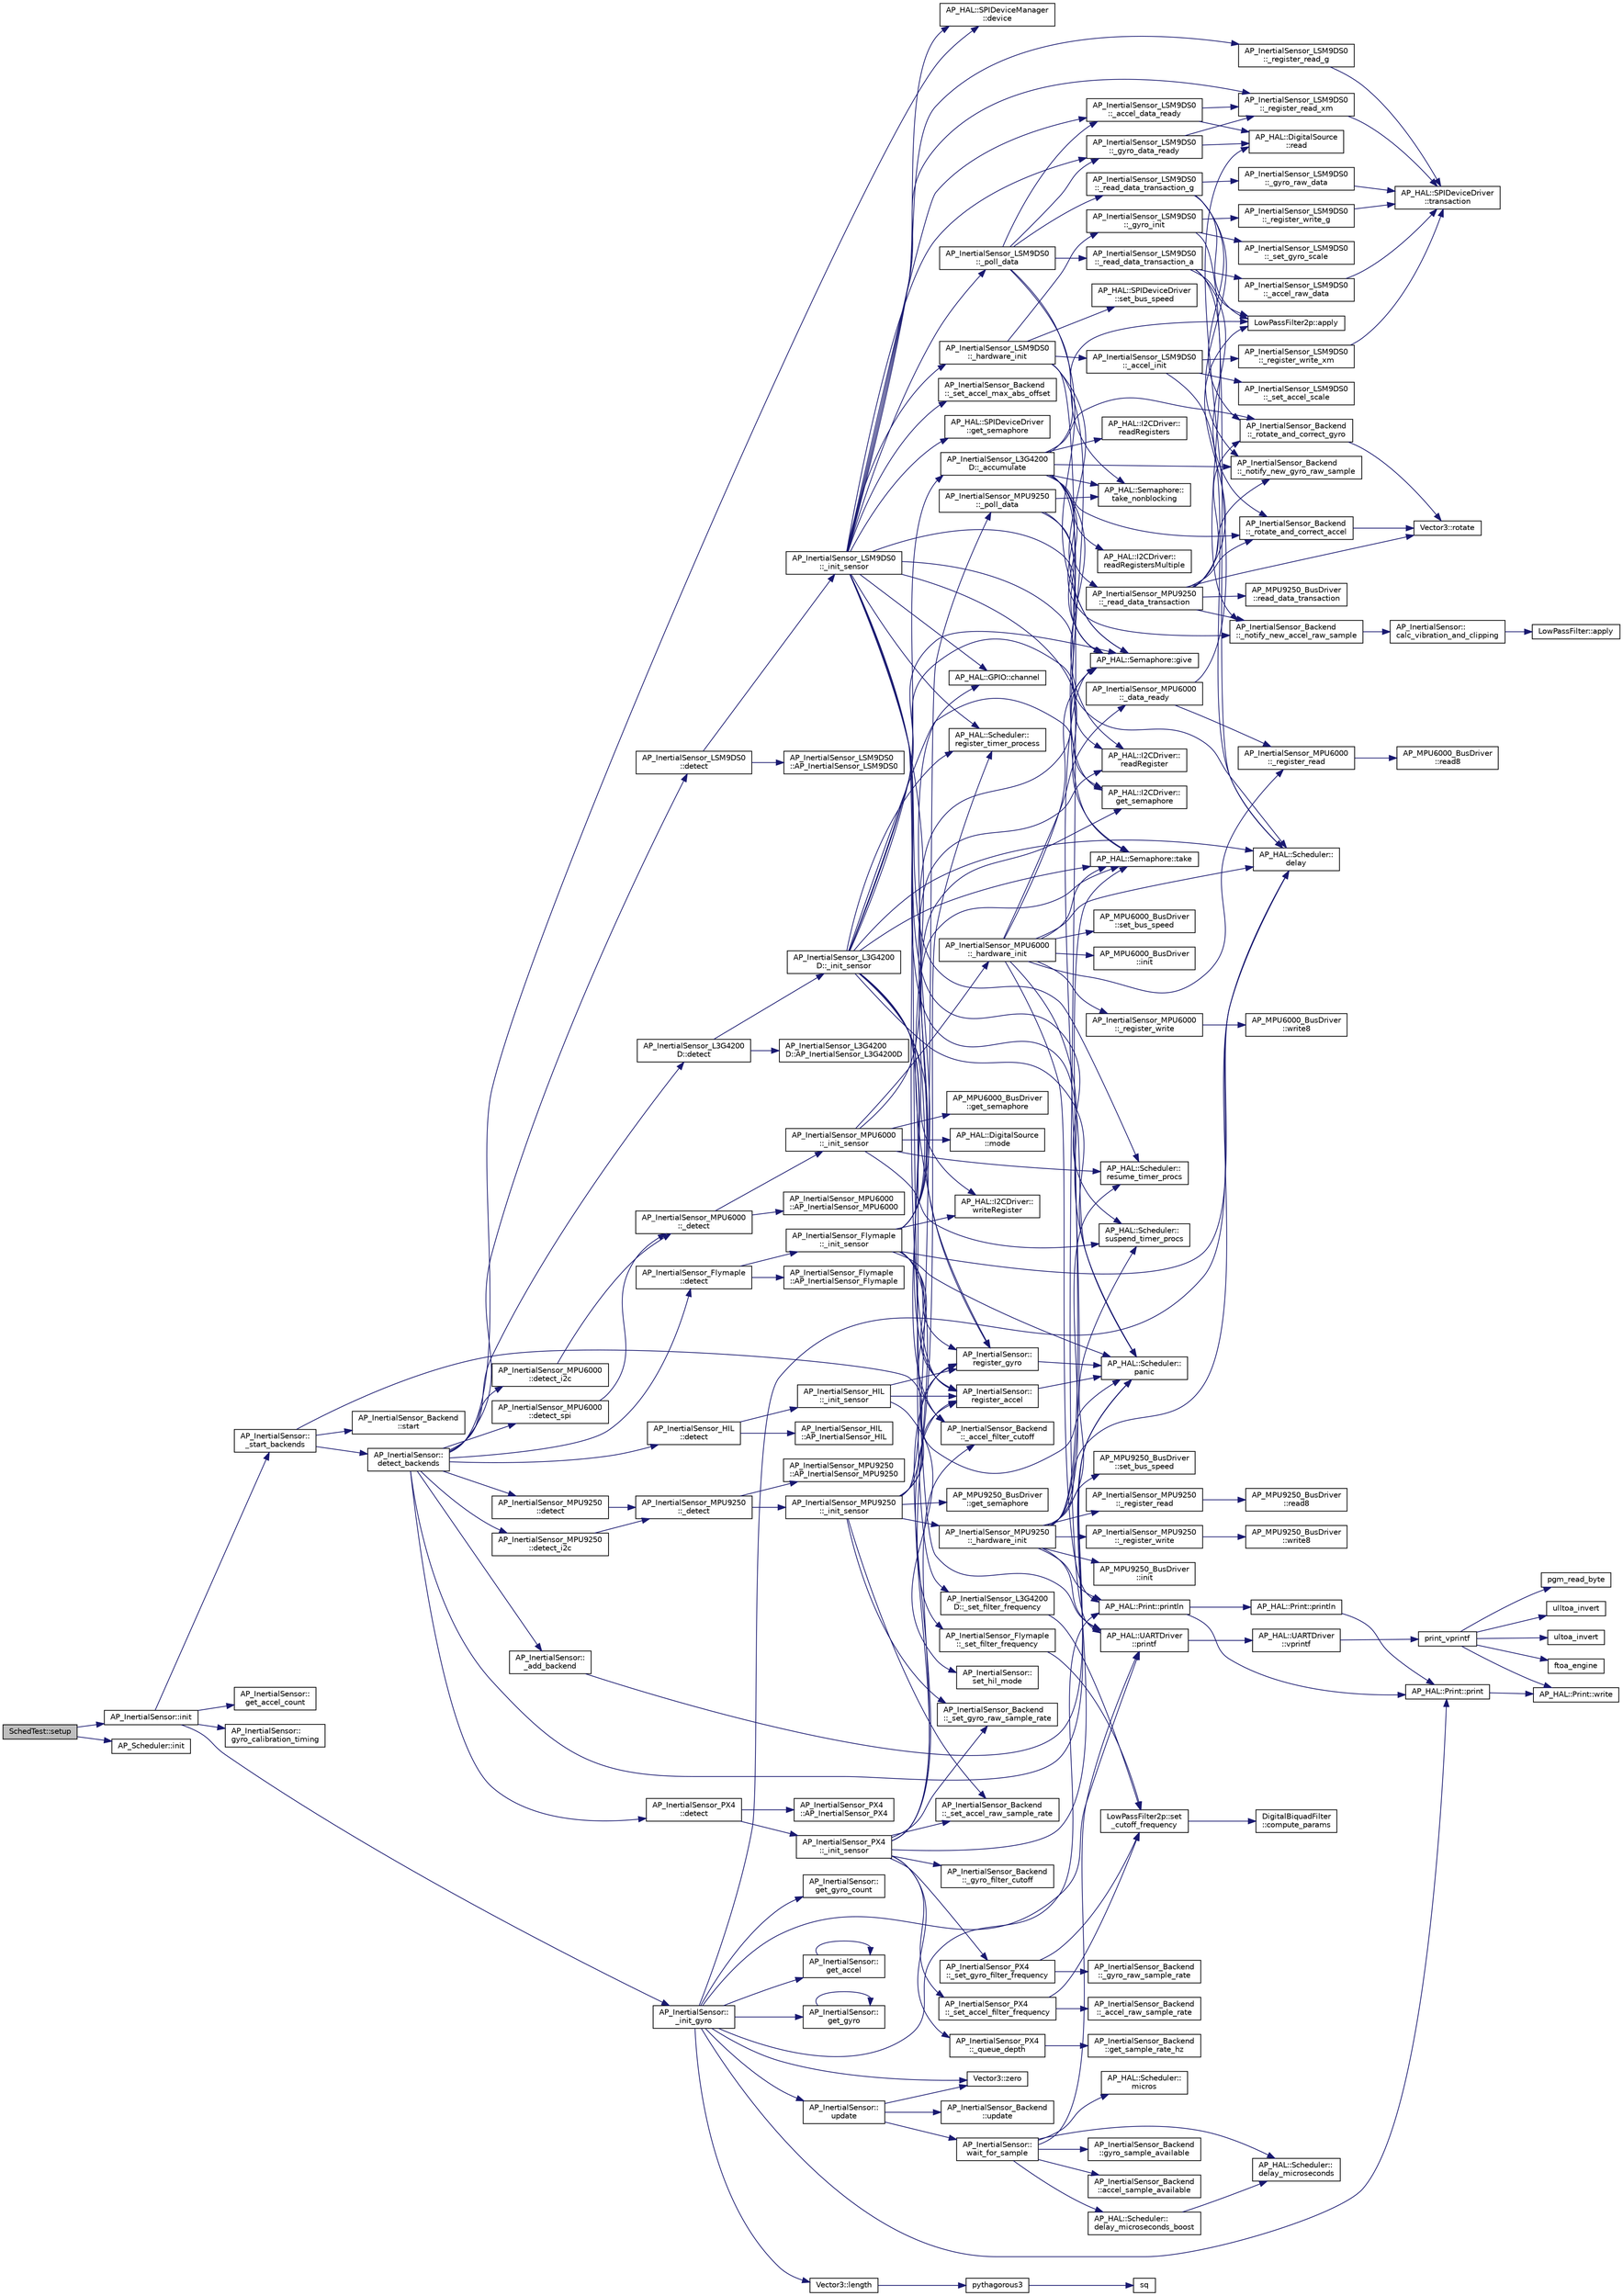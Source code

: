 digraph "SchedTest::setup"
{
 // INTERACTIVE_SVG=YES
  edge [fontname="Helvetica",fontsize="10",labelfontname="Helvetica",labelfontsize="10"];
  node [fontname="Helvetica",fontsize="10",shape=record];
  rankdir="LR";
  Node1 [label="SchedTest::setup",height=0.2,width=0.4,color="black", fillcolor="grey75", style="filled", fontcolor="black"];
  Node1 -> Node2 [color="midnightblue",fontsize="10",style="solid",fontname="Helvetica"];
  Node2 [label="AP_InertialSensor::init",height=0.2,width=0.4,color="black", fillcolor="white", style="filled",URL="$classAP__InertialSensor.html#ab1cdd1c7cc2a0a2631e5deadfc960e80"];
  Node2 -> Node3 [color="midnightblue",fontsize="10",style="solid",fontname="Helvetica"];
  Node3 [label="AP_InertialSensor::\l_start_backends",height=0.2,width=0.4,color="black", fillcolor="white", style="filled",URL="$classAP__InertialSensor.html#a9949b7e301b0d7a5f3e59385d2e8d97a"];
  Node3 -> Node4 [color="midnightblue",fontsize="10",style="solid",fontname="Helvetica"];
  Node4 [label="AP_InertialSensor::\ldetect_backends",height=0.2,width=0.4,color="black", fillcolor="white", style="filled",URL="$classAP__InertialSensor.html#a8967734e82a4f472c6d8ddd8db656804"];
  Node4 -> Node5 [color="midnightblue",fontsize="10",style="solid",fontname="Helvetica"];
  Node5 [label="AP_InertialSensor::\l_add_backend",height=0.2,width=0.4,color="black", fillcolor="white", style="filled",URL="$classAP__InertialSensor.html#ada7508b90095226092fd5695b27070aa"];
  Node5 -> Node6 [color="midnightblue",fontsize="10",style="solid",fontname="Helvetica"];
  Node6 [label="AP_HAL::Scheduler::\lpanic",height=0.2,width=0.4,color="black", fillcolor="white", style="filled",URL="$classAP__HAL_1_1Scheduler.html#ac08c02070405b6cc1d7241025acb5101"];
  Node4 -> Node7 [color="midnightblue",fontsize="10",style="solid",fontname="Helvetica"];
  Node7 [label="AP_InertialSensor_HIL\l::detect",height=0.2,width=0.4,color="black", fillcolor="white", style="filled",URL="$classAP__InertialSensor__HIL.html#abf98ef11debee955ccdc346e87ee520a"];
  Node7 -> Node8 [color="midnightblue",fontsize="10",style="solid",fontname="Helvetica"];
  Node8 [label="AP_InertialSensor_HIL\l::AP_InertialSensor_HIL",height=0.2,width=0.4,color="black", fillcolor="white", style="filled",URL="$classAP__InertialSensor__HIL.html#a9acde39917b18c364e43399f5265480a"];
  Node7 -> Node9 [color="midnightblue",fontsize="10",style="solid",fontname="Helvetica"];
  Node9 [label="AP_InertialSensor_HIL\l::_init_sensor",height=0.2,width=0.4,color="black", fillcolor="white", style="filled",URL="$classAP__InertialSensor__HIL.html#a4b07d4eaf8ae80cb603617a33843afca"];
  Node9 -> Node10 [color="midnightblue",fontsize="10",style="solid",fontname="Helvetica"];
  Node10 [label="AP_InertialSensor::\lregister_gyro",height=0.2,width=0.4,color="black", fillcolor="white", style="filled",URL="$classAP__InertialSensor.html#addd35f196d6b741c06453716f7bd9091"];
  Node10 -> Node6 [color="midnightblue",fontsize="10",style="solid",fontname="Helvetica"];
  Node9 -> Node11 [color="midnightblue",fontsize="10",style="solid",fontname="Helvetica"];
  Node11 [label="AP_InertialSensor::\lregister_accel",height=0.2,width=0.4,color="black", fillcolor="white", style="filled",URL="$classAP__InertialSensor.html#abcc47a3b7a03a08178904fd0aec0ee96"];
  Node11 -> Node6 [color="midnightblue",fontsize="10",style="solid",fontname="Helvetica"];
  Node9 -> Node12 [color="midnightblue",fontsize="10",style="solid",fontname="Helvetica"];
  Node12 [label="AP_InertialSensor::\lset_hil_mode",height=0.2,width=0.4,color="black", fillcolor="white", style="filled",URL="$classAP__InertialSensor.html#af26d20af4d59052beb786e684fdd4e65"];
  Node4 -> Node13 [color="midnightblue",fontsize="10",style="solid",fontname="Helvetica"];
  Node13 [label="AP_InertialSensor_MPU6000\l::detect_spi",height=0.2,width=0.4,color="black", fillcolor="white", style="filled",URL="$classAP__InertialSensor__MPU6000.html#ace4117460d79d69bcf4125dfbd38a22d"];
  Node13 -> Node14 [color="midnightblue",fontsize="10",style="solid",fontname="Helvetica"];
  Node14 [label="AP_InertialSensor_MPU6000\l::_detect",height=0.2,width=0.4,color="black", fillcolor="white", style="filled",URL="$classAP__InertialSensor__MPU6000.html#a9dd2ad096a05bf6c0a616ad8d75c0853"];
  Node14 -> Node15 [color="midnightblue",fontsize="10",style="solid",fontname="Helvetica"];
  Node15 [label="AP_InertialSensor_MPU6000\l::AP_InertialSensor_MPU6000",height=0.2,width=0.4,color="black", fillcolor="white", style="filled",URL="$classAP__InertialSensor__MPU6000.html#a4ff6ab9c7bbc3c9bfd71069d6a038e25"];
  Node14 -> Node16 [color="midnightblue",fontsize="10",style="solid",fontname="Helvetica"];
  Node16 [label="AP_InertialSensor_MPU6000\l::_init_sensor",height=0.2,width=0.4,color="black", fillcolor="white", style="filled",URL="$classAP__InertialSensor__MPU6000.html#a50be758eef3a4d1538323bab21349d2c"];
  Node16 -> Node17 [color="midnightblue",fontsize="10",style="solid",fontname="Helvetica"];
  Node17 [label="AP_MPU6000_BusDriver\l::get_semaphore",height=0.2,width=0.4,color="black", fillcolor="white", style="filled",URL="$classAP__MPU6000__BusDriver.html#ae3ce0f900c93579cb18864d3bf2c6356"];
  Node16 -> Node18 [color="midnightblue",fontsize="10",style="solid",fontname="Helvetica"];
  Node18 [label="AP_HAL::GPIO::channel",height=0.2,width=0.4,color="black", fillcolor="white", style="filled",URL="$classAP__HAL_1_1GPIO.html#a4e8955091af056240f447b68b76725bb"];
  Node16 -> Node19 [color="midnightblue",fontsize="10",style="solid",fontname="Helvetica"];
  Node19 [label="AP_HAL::DigitalSource\l::mode",height=0.2,width=0.4,color="black", fillcolor="white", style="filled",URL="$classAP__HAL_1_1DigitalSource.html#af16b96dab1499f30659a1fd892df6c2d"];
  Node16 -> Node20 [color="midnightblue",fontsize="10",style="solid",fontname="Helvetica"];
  Node20 [label="AP_HAL::Scheduler::\lsuspend_timer_procs",height=0.2,width=0.4,color="black", fillcolor="white", style="filled",URL="$classAP__HAL_1_1Scheduler.html#ae7d4952721abae16479fef1f0ca37145"];
  Node16 -> Node21 [color="midnightblue",fontsize="10",style="solid",fontname="Helvetica"];
  Node21 [label="AP_InertialSensor_MPU6000\l::_hardware_init",height=0.2,width=0.4,color="black", fillcolor="white", style="filled",URL="$classAP__InertialSensor__MPU6000.html#ab1b55d6a0819436152c2a8dc6780104f"];
  Node21 -> Node22 [color="midnightblue",fontsize="10",style="solid",fontname="Helvetica"];
  Node22 [label="AP_HAL::Semaphore::take",height=0.2,width=0.4,color="black", fillcolor="white", style="filled",URL="$classAP__HAL_1_1Semaphore.html#abd3a0affad8bb211981a979f30386589"];
  Node21 -> Node6 [color="midnightblue",fontsize="10",style="solid",fontname="Helvetica"];
  Node21 -> Node23 [color="midnightblue",fontsize="10",style="solid",fontname="Helvetica"];
  Node23 [label="AP_MPU6000_BusDriver\l::set_bus_speed",height=0.2,width=0.4,color="black", fillcolor="white", style="filled",URL="$classAP__MPU6000__BusDriver.html#a866c3bc805be5b3761e6d13bc46ab311"];
  Node21 -> Node24 [color="midnightblue",fontsize="10",style="solid",fontname="Helvetica"];
  Node24 [label="AP_InertialSensor_MPU6000\l::_register_read",height=0.2,width=0.4,color="black", fillcolor="white", style="filled",URL="$classAP__InertialSensor__MPU6000.html#a532e33493278a4a7b5312db3ed9e264c"];
  Node24 -> Node25 [color="midnightblue",fontsize="10",style="solid",fontname="Helvetica"];
  Node25 [label="AP_MPU6000_BusDriver\l::read8",height=0.2,width=0.4,color="black", fillcolor="white", style="filled",URL="$classAP__MPU6000__BusDriver.html#a614cba1e9b25dc03211d0e3540cd1ca6"];
  Node21 -> Node26 [color="midnightblue",fontsize="10",style="solid",fontname="Helvetica"];
  Node26 [label="AP_InertialSensor_MPU6000\l::_register_write",height=0.2,width=0.4,color="black", fillcolor="white", style="filled",URL="$classAP__InertialSensor__MPU6000.html#a0262e2e60afd5701c43e848d38fcb80e"];
  Node26 -> Node27 [color="midnightblue",fontsize="10",style="solid",fontname="Helvetica"];
  Node27 [label="AP_MPU6000_BusDriver\l::write8",height=0.2,width=0.4,color="black", fillcolor="white", style="filled",URL="$classAP__MPU6000__BusDriver.html#a17195cacee083af380ae848d92c74ff2"];
  Node21 -> Node28 [color="midnightblue",fontsize="10",style="solid",fontname="Helvetica"];
  Node28 [label="AP_HAL::Scheduler::\ldelay",height=0.2,width=0.4,color="black", fillcolor="white", style="filled",URL="$classAP__HAL_1_1Scheduler.html#ab3175e2e6223ccfe82f957e41cc12b26"];
  Node21 -> Node29 [color="midnightblue",fontsize="10",style="solid",fontname="Helvetica"];
  Node29 [label="AP_MPU6000_BusDriver\l::init",height=0.2,width=0.4,color="black", fillcolor="white", style="filled",URL="$classAP__MPU6000__BusDriver.html#ad892a07d87c1438a78afc2d535e6c4ac"];
  Node21 -> Node30 [color="midnightblue",fontsize="10",style="solid",fontname="Helvetica"];
  Node30 [label="AP_InertialSensor_MPU6000\l::_data_ready",height=0.2,width=0.4,color="black", fillcolor="white", style="filled",URL="$classAP__InertialSensor__MPU6000.html#adf9278e72b18d6ad55549898c8a14015"];
  Node30 -> Node31 [color="midnightblue",fontsize="10",style="solid",fontname="Helvetica"];
  Node31 [label="AP_HAL::DigitalSource\l::read",height=0.2,width=0.4,color="black", fillcolor="white", style="filled",URL="$classAP__HAL_1_1DigitalSource.html#a6d155c0e1088e7b045b075c34bc2a13e"];
  Node30 -> Node24 [color="midnightblue",fontsize="10",style="solid",fontname="Helvetica"];
  Node21 -> Node32 [color="midnightblue",fontsize="10",style="solid",fontname="Helvetica"];
  Node32 [label="AP_HAL::Print::println",height=0.2,width=0.4,color="black", fillcolor="white", style="filled",URL="$classAP__HAL_1_1Print.html#ad337ce3f7977411b7d34d47a51e5737e"];
  Node32 -> Node33 [color="midnightblue",fontsize="10",style="solid",fontname="Helvetica"];
  Node33 [label="AP_HAL::Print::print",height=0.2,width=0.4,color="black", fillcolor="white", style="filled",URL="$classAP__HAL_1_1Print.html#acfe80773011eb17dfb52c2fba517a093"];
  Node33 -> Node34 [color="midnightblue",fontsize="10",style="solid",fontname="Helvetica"];
  Node34 [label="AP_HAL::Print::write",height=0.2,width=0.4,color="black", fillcolor="white", style="filled",URL="$classAP__HAL_1_1Print.html#acc65391952a43334f8f5c9bef341f501"];
  Node32 -> Node35 [color="midnightblue",fontsize="10",style="solid",fontname="Helvetica"];
  Node35 [label="AP_HAL::Print::println",height=0.2,width=0.4,color="black", fillcolor="white", style="filled",URL="$classAP__HAL_1_1Print.html#a169b128f9e22f0c15883768f580541a2"];
  Node35 -> Node33 [color="midnightblue",fontsize="10",style="solid",fontname="Helvetica"];
  Node21 -> Node36 [color="midnightblue",fontsize="10",style="solid",fontname="Helvetica"];
  Node36 [label="AP_HAL::Semaphore::give",height=0.2,width=0.4,color="black", fillcolor="white", style="filled",URL="$classAP__HAL_1_1Semaphore.html#afcdbf03d5bea9d83037acc93bfaea7ce"];
  Node16 -> Node37 [color="midnightblue",fontsize="10",style="solid",fontname="Helvetica"];
  Node37 [label="AP_HAL::Scheduler::\lresume_timer_procs",height=0.2,width=0.4,color="black", fillcolor="white", style="filled",URL="$classAP__HAL_1_1Scheduler.html#a7c51e7d405211cac2090dbd456223ef7"];
  Node4 -> Node38 [color="midnightblue",fontsize="10",style="solid",fontname="Helvetica"];
  Node38 [label="AP_InertialSensor_MPU6000\l::detect_i2c",height=0.2,width=0.4,color="black", fillcolor="white", style="filled",URL="$classAP__InertialSensor__MPU6000.html#a1f124c85e350b17ad5313643eb0ecc98"];
  Node38 -> Node14 [color="midnightblue",fontsize="10",style="solid",fontname="Helvetica"];
  Node4 -> Node39 [color="midnightblue",fontsize="10",style="solid",fontname="Helvetica"];
  Node39 [label="AP_InertialSensor_PX4\l::detect",height=0.2,width=0.4,color="black", fillcolor="white", style="filled",URL="$classAP__InertialSensor__PX4.html#a7e0a8d5f569f58343aa4d2c1c217a3bc"];
  Node39 -> Node40 [color="midnightblue",fontsize="10",style="solid",fontname="Helvetica"];
  Node40 [label="AP_InertialSensor_PX4\l::AP_InertialSensor_PX4",height=0.2,width=0.4,color="black", fillcolor="white", style="filled",URL="$classAP__InertialSensor__PX4.html#a39c9d67669457b2dddc73209bec40957"];
  Node39 -> Node41 [color="midnightblue",fontsize="10",style="solid",fontname="Helvetica"];
  Node41 [label="AP_InertialSensor_PX4\l::_init_sensor",height=0.2,width=0.4,color="black", fillcolor="white", style="filled",URL="$classAP__InertialSensor__PX4.html#a1151175435b1b3c211040058fe5462d9"];
  Node41 -> Node11 [color="midnightblue",fontsize="10",style="solid",fontname="Helvetica"];
  Node41 -> Node10 [color="midnightblue",fontsize="10",style="solid",fontname="Helvetica"];
  Node41 -> Node42 [color="midnightblue",fontsize="10",style="solid",fontname="Helvetica"];
  Node42 [label="AP_InertialSensor_PX4\l::_queue_depth",height=0.2,width=0.4,color="black", fillcolor="white", style="filled",URL="$classAP__InertialSensor__PX4.html#a741122dbb9c2c53f63d42d0719424a65"];
  Node42 -> Node43 [color="midnightblue",fontsize="10",style="solid",fontname="Helvetica"];
  Node43 [label="AP_InertialSensor_Backend\l::get_sample_rate_hz",height=0.2,width=0.4,color="black", fillcolor="white", style="filled",URL="$classAP__InertialSensor__Backend.html#a28b3bb23c5310c8691b897875523d75c"];
  Node41 -> Node6 [color="midnightblue",fontsize="10",style="solid",fontname="Helvetica"];
  Node41 -> Node44 [color="midnightblue",fontsize="10",style="solid",fontname="Helvetica"];
  Node44 [label="AP_InertialSensor_Backend\l::_set_gyro_raw_sample_rate",height=0.2,width=0.4,color="black", fillcolor="white", style="filled",URL="$classAP__InertialSensor__Backend.html#a7eb202cd1085cdb3a53cbc16a2b65d9b"];
  Node41 -> Node45 [color="midnightblue",fontsize="10",style="solid",fontname="Helvetica"];
  Node45 [label="AP_InertialSensor_Backend\l::_set_accel_raw_sample_rate",height=0.2,width=0.4,color="black", fillcolor="white", style="filled",URL="$classAP__InertialSensor__Backend.html#a5a0699bbd56452b14b7f18a7e887f9f2"];
  Node41 -> Node46 [color="midnightblue",fontsize="10",style="solid",fontname="Helvetica"];
  Node46 [label="AP_InertialSensor_PX4\l::_set_accel_filter_frequency",height=0.2,width=0.4,color="black", fillcolor="white", style="filled",URL="$classAP__InertialSensor__PX4.html#ae7daade2d359b75cdb8af87e31861c77"];
  Node46 -> Node47 [color="midnightblue",fontsize="10",style="solid",fontname="Helvetica"];
  Node47 [label="AP_InertialSensor_Backend\l::_accel_raw_sample_rate",height=0.2,width=0.4,color="black", fillcolor="white", style="filled",URL="$classAP__InertialSensor__Backend.html#a0ebddde2a1461e01200c4e40d7d75f91"];
  Node46 -> Node48 [color="midnightblue",fontsize="10",style="solid",fontname="Helvetica"];
  Node48 [label="LowPassFilter2p::set\l_cutoff_frequency",height=0.2,width=0.4,color="black", fillcolor="white", style="filled",URL="$classLowPassFilter2p.html#ac6157f65625e34dec2f7af4474dfb923"];
  Node48 -> Node49 [color="midnightblue",fontsize="10",style="solid",fontname="Helvetica"];
  Node49 [label="DigitalBiquadFilter\l::compute_params",height=0.2,width=0.4,color="black", fillcolor="white", style="filled",URL="$classDigitalBiquadFilter.html#a04934227f74d578b794f779505dc285c"];
  Node41 -> Node50 [color="midnightblue",fontsize="10",style="solid",fontname="Helvetica"];
  Node50 [label="AP_InertialSensor_Backend\l::_accel_filter_cutoff",height=0.2,width=0.4,color="black", fillcolor="white", style="filled",URL="$classAP__InertialSensor__Backend.html#aa7fdfb9c9f28d883fbb109e13ded7f0f"];
  Node41 -> Node51 [color="midnightblue",fontsize="10",style="solid",fontname="Helvetica"];
  Node51 [label="AP_InertialSensor_PX4\l::_set_gyro_filter_frequency",height=0.2,width=0.4,color="black", fillcolor="white", style="filled",URL="$classAP__InertialSensor__PX4.html#ab61158827172e5821cdaf639b500e32b"];
  Node51 -> Node52 [color="midnightblue",fontsize="10",style="solid",fontname="Helvetica"];
  Node52 [label="AP_InertialSensor_Backend\l::_gyro_raw_sample_rate",height=0.2,width=0.4,color="black", fillcolor="white", style="filled",URL="$classAP__InertialSensor__Backend.html#accac8c7089ee01932aa344871d55034a"];
  Node51 -> Node48 [color="midnightblue",fontsize="10",style="solid",fontname="Helvetica"];
  Node41 -> Node53 [color="midnightblue",fontsize="10",style="solid",fontname="Helvetica"];
  Node53 [label="AP_InertialSensor_Backend\l::_gyro_filter_cutoff",height=0.2,width=0.4,color="black", fillcolor="white", style="filled",URL="$classAP__InertialSensor__Backend.html#a9c376bd62d2a8e0262f887c6188d0af9"];
  Node4 -> Node54 [color="midnightblue",fontsize="10",style="solid",fontname="Helvetica"];
  Node54 [label="AP_InertialSensor_MPU9250\l::detect",height=0.2,width=0.4,color="black", fillcolor="white", style="filled",URL="$classAP__InertialSensor__MPU9250.html#ad855b503292ccf6630c5df05ac5893bc"];
  Node54 -> Node55 [color="midnightblue",fontsize="10",style="solid",fontname="Helvetica"];
  Node55 [label="AP_InertialSensor_MPU9250\l::_detect",height=0.2,width=0.4,color="black", fillcolor="white", style="filled",URL="$classAP__InertialSensor__MPU9250.html#aa21bf1c9641b52b380aa5446d9c22729"];
  Node55 -> Node56 [color="midnightblue",fontsize="10",style="solid",fontname="Helvetica"];
  Node56 [label="AP_InertialSensor_MPU9250\l::AP_InertialSensor_MPU9250",height=0.2,width=0.4,color="black", fillcolor="white", style="filled",URL="$classAP__InertialSensor__MPU9250.html#a86511f3b19f55ccada7370698a231b36"];
  Node55 -> Node57 [color="midnightblue",fontsize="10",style="solid",fontname="Helvetica"];
  Node57 [label="AP_InertialSensor_MPU9250\l::_init_sensor",height=0.2,width=0.4,color="black", fillcolor="white", style="filled",URL="$classAP__InertialSensor__MPU9250.html#a8eaf550b652bbf44d3c113807c3a7b27"];
  Node57 -> Node58 [color="midnightblue",fontsize="10",style="solid",fontname="Helvetica"];
  Node58 [label="AP_MPU9250_BusDriver\l::get_semaphore",height=0.2,width=0.4,color="black", fillcolor="white", style="filled",URL="$classAP__MPU9250__BusDriver.html#a072cbe180293b44b01bf863fa320d44e"];
  Node57 -> Node59 [color="midnightblue",fontsize="10",style="solid",fontname="Helvetica"];
  Node59 [label="AP_InertialSensor_MPU9250\l::_hardware_init",height=0.2,width=0.4,color="black", fillcolor="white", style="filled",URL="$classAP__InertialSensor__MPU9250.html#a7915f9935d7e94cc17611d0a2927a1c9"];
  Node59 -> Node20 [color="midnightblue",fontsize="10",style="solid",fontname="Helvetica"];
  Node59 -> Node22 [color="midnightblue",fontsize="10",style="solid",fontname="Helvetica"];
  Node59 -> Node60 [color="midnightblue",fontsize="10",style="solid",fontname="Helvetica"];
  Node60 [label="AP_HAL::UARTDriver\l::printf",height=0.2,width=0.4,color="black", fillcolor="white", style="filled",URL="$classAP__HAL_1_1UARTDriver.html#a65c7824b8877f7a2f79365c8ffae8f56"];
  Node60 -> Node61 [color="midnightblue",fontsize="10",style="solid",fontname="Helvetica"];
  Node61 [label="AP_HAL::UARTDriver\l::vprintf",height=0.2,width=0.4,color="black", fillcolor="white", style="filled",URL="$classAP__HAL_1_1UARTDriver.html#aa8abfb6d6641299472c29ac1edde559f"];
  Node61 -> Node62 [color="midnightblue",fontsize="10",style="solid",fontname="Helvetica"];
  Node62 [label="print_vprintf",height=0.2,width=0.4,color="black", fillcolor="white", style="filled",URL="$print__vprintf_8cpp.html#a473b9349f4b086b552a21eb8fe057016"];
  Node62 -> Node34 [color="midnightblue",fontsize="10",style="solid",fontname="Helvetica"];
  Node62 -> Node63 [color="midnightblue",fontsize="10",style="solid",fontname="Helvetica"];
  Node63 [label="ftoa_engine",height=0.2,width=0.4,color="black", fillcolor="white", style="filled",URL="$ftoa__engine_8cpp.html#a1c28234da8f20b43c85890d4bb452947"];
  Node62 -> Node64 [color="midnightblue",fontsize="10",style="solid",fontname="Helvetica"];
  Node64 [label="pgm_read_byte",height=0.2,width=0.4,color="black", fillcolor="white", style="filled",URL="$AP__Progmem_8h.html#a1514e0408e036062b4af844baaf567da"];
  Node62 -> Node65 [color="midnightblue",fontsize="10",style="solid",fontname="Helvetica"];
  Node65 [label="ulltoa_invert",height=0.2,width=0.4,color="black", fillcolor="white", style="filled",URL="$utoa__invert_8cpp.html#a34926f552460b47c414ec4d83b32815c"];
  Node62 -> Node66 [color="midnightblue",fontsize="10",style="solid",fontname="Helvetica"];
  Node66 [label="ultoa_invert",height=0.2,width=0.4,color="black", fillcolor="white", style="filled",URL="$utoa__invert_8cpp.html#a5d99bba8e697c1e11da489d88fca8559"];
  Node59 -> Node67 [color="midnightblue",fontsize="10",style="solid",fontname="Helvetica"];
  Node67 [label="AP_MPU9250_BusDriver\l::set_bus_speed",height=0.2,width=0.4,color="black", fillcolor="white", style="filled",URL="$classAP__MPU9250__BusDriver.html#a3ca5f00e5434cb4b076b1b172818b1a8"];
  Node59 -> Node68 [color="midnightblue",fontsize="10",style="solid",fontname="Helvetica"];
  Node68 [label="AP_InertialSensor_MPU9250\l::_register_read",height=0.2,width=0.4,color="black", fillcolor="white", style="filled",URL="$classAP__InertialSensor__MPU9250.html#a6d17b9b80c98f196d2d2de9d4656f993"];
  Node68 -> Node69 [color="midnightblue",fontsize="10",style="solid",fontname="Helvetica"];
  Node69 [label="AP_MPU9250_BusDriver\l::read8",height=0.2,width=0.4,color="black", fillcolor="white", style="filled",URL="$classAP__MPU9250__BusDriver.html#ae2a5176fea1f5d490008113887f24466"];
  Node59 -> Node70 [color="midnightblue",fontsize="10",style="solid",fontname="Helvetica"];
  Node70 [label="AP_InertialSensor_MPU9250\l::_register_write",height=0.2,width=0.4,color="black", fillcolor="white", style="filled",URL="$classAP__InertialSensor__MPU9250.html#ab9756f81c969773aed6da1cb4ef1a28e"];
  Node70 -> Node71 [color="midnightblue",fontsize="10",style="solid",fontname="Helvetica"];
  Node71 [label="AP_MPU9250_BusDriver\l::write8",height=0.2,width=0.4,color="black", fillcolor="white", style="filled",URL="$classAP__MPU9250__BusDriver.html#ac12829bcef0b50c4f91393832857223b"];
  Node59 -> Node28 [color="midnightblue",fontsize="10",style="solid",fontname="Helvetica"];
  Node59 -> Node72 [color="midnightblue",fontsize="10",style="solid",fontname="Helvetica"];
  Node72 [label="AP_MPU9250_BusDriver\l::init",height=0.2,width=0.4,color="black", fillcolor="white", style="filled",URL="$classAP__MPU9250__BusDriver.html#ae9965c5c9c2d830daae6fc4ec71083d7"];
  Node59 -> Node32 [color="midnightblue",fontsize="10",style="solid",fontname="Helvetica"];
  Node59 -> Node36 [color="midnightblue",fontsize="10",style="solid",fontname="Helvetica"];
  Node59 -> Node37 [color="midnightblue",fontsize="10",style="solid",fontname="Helvetica"];
  Node57 -> Node10 [color="midnightblue",fontsize="10",style="solid",fontname="Helvetica"];
  Node57 -> Node11 [color="midnightblue",fontsize="10",style="solid",fontname="Helvetica"];
  Node57 -> Node73 [color="midnightblue",fontsize="10",style="solid",fontname="Helvetica"];
  Node73 [label="AP_HAL::Scheduler::\lregister_timer_process",height=0.2,width=0.4,color="black", fillcolor="white", style="filled",URL="$classAP__HAL_1_1Scheduler.html#ac2c4230957d5dbd3c2fd104af2794b4f"];
  Node57 -> Node74 [color="midnightblue",fontsize="10",style="solid",fontname="Helvetica"];
  Node74 [label="AP_InertialSensor_MPU9250\l::_poll_data",height=0.2,width=0.4,color="black", fillcolor="white", style="filled",URL="$classAP__InertialSensor__MPU9250.html#a69e21e1dfc0889e007cceec13cabfc8d"];
  Node74 -> Node75 [color="midnightblue",fontsize="10",style="solid",fontname="Helvetica"];
  Node75 [label="AP_HAL::Semaphore::\ltake_nonblocking",height=0.2,width=0.4,color="black", fillcolor="white", style="filled",URL="$classAP__HAL_1_1Semaphore.html#a266e91db5eecb64d8b934d09f5e972cf"];
  Node74 -> Node76 [color="midnightblue",fontsize="10",style="solid",fontname="Helvetica"];
  Node76 [label="AP_InertialSensor_MPU9250\l::_read_data_transaction",height=0.2,width=0.4,color="black", fillcolor="white", style="filled",URL="$classAP__InertialSensor__MPU9250.html#a17b7583c273492075814bb12c4d498e3"];
  Node76 -> Node77 [color="midnightblue",fontsize="10",style="solid",fontname="Helvetica"];
  Node77 [label="AP_MPU9250_BusDriver\l::read_data_transaction",height=0.2,width=0.4,color="black", fillcolor="white", style="filled",URL="$classAP__MPU9250__BusDriver.html#a774c7996074d9df1ec962e2dc00d2301"];
  Node76 -> Node78 [color="midnightblue",fontsize="10",style="solid",fontname="Helvetica"];
  Node78 [label="Vector3::rotate",height=0.2,width=0.4,color="black", fillcolor="white", style="filled",URL="$classVector3.html#a53d5701ae2db9492944550927279b7b8"];
  Node76 -> Node79 [color="midnightblue",fontsize="10",style="solid",fontname="Helvetica"];
  Node79 [label="AP_InertialSensor_Backend\l::_rotate_and_correct_accel",height=0.2,width=0.4,color="black", fillcolor="white", style="filled",URL="$classAP__InertialSensor__Backend.html#a12e2c1d206fcd62c683165312c836a50"];
  Node79 -> Node78 [color="midnightblue",fontsize="10",style="solid",fontname="Helvetica"];
  Node76 -> Node80 [color="midnightblue",fontsize="10",style="solid",fontname="Helvetica"];
  Node80 [label="AP_InertialSensor_Backend\l::_notify_new_accel_raw_sample",height=0.2,width=0.4,color="black", fillcolor="white", style="filled",URL="$classAP__InertialSensor__Backend.html#aade30ee28ab57ee50a9c98b7815f67e2"];
  Node80 -> Node81 [color="midnightblue",fontsize="10",style="solid",fontname="Helvetica"];
  Node81 [label="AP_InertialSensor::\lcalc_vibration_and_clipping",height=0.2,width=0.4,color="black", fillcolor="white", style="filled",URL="$classAP__InertialSensor.html#a49643a308463775eb7f7f3d8be13a034"];
  Node81 -> Node82 [color="midnightblue",fontsize="10",style="solid",fontname="Helvetica"];
  Node82 [label="LowPassFilter::apply",height=0.2,width=0.4,color="black", fillcolor="white", style="filled",URL="$classLowPassFilter.html#aa390849d2e18ff3287f92b89d8657841"];
  Node76 -> Node83 [color="midnightblue",fontsize="10",style="solid",fontname="Helvetica"];
  Node83 [label="AP_InertialSensor_Backend\l::_rotate_and_correct_gyro",height=0.2,width=0.4,color="black", fillcolor="white", style="filled",URL="$classAP__InertialSensor__Backend.html#a6b5d3fdd263b6737d8116257d2ea05c4"];
  Node83 -> Node78 [color="midnightblue",fontsize="10",style="solid",fontname="Helvetica"];
  Node76 -> Node84 [color="midnightblue",fontsize="10",style="solid",fontname="Helvetica"];
  Node84 [label="AP_InertialSensor_Backend\l::_notify_new_gyro_raw_sample",height=0.2,width=0.4,color="black", fillcolor="white", style="filled",URL="$classAP__InertialSensor__Backend.html#a645e524ed783fe355af538d58966e4a9"];
  Node76 -> Node85 [color="midnightblue",fontsize="10",style="solid",fontname="Helvetica"];
  Node85 [label="LowPassFilter2p::apply",height=0.2,width=0.4,color="black", fillcolor="white", style="filled",URL="$classLowPassFilter2p.html#a98a931a77f5b12f13ecb84fd57a4b7d4"];
  Node74 -> Node36 [color="midnightblue",fontsize="10",style="solid",fontname="Helvetica"];
  Node57 -> Node45 [color="midnightblue",fontsize="10",style="solid",fontname="Helvetica"];
  Node57 -> Node44 [color="midnightblue",fontsize="10",style="solid",fontname="Helvetica"];
  Node4 -> Node86 [color="midnightblue",fontsize="10",style="solid",fontname="Helvetica"];
  Node86 [label="AP_HAL::SPIDeviceManager\l::device",height=0.2,width=0.4,color="black", fillcolor="white", style="filled",URL="$classAP__HAL_1_1SPIDeviceManager.html#a572a9273615ae0cb5fc859417161ade1"];
  Node4 -> Node87 [color="midnightblue",fontsize="10",style="solid",fontname="Helvetica"];
  Node87 [label="AP_InertialSensor_Flymaple\l::detect",height=0.2,width=0.4,color="black", fillcolor="white", style="filled",URL="$classAP__InertialSensor__Flymaple.html#ae3e691d7e30d800ca000f31c7cbb4b6b"];
  Node87 -> Node88 [color="midnightblue",fontsize="10",style="solid",fontname="Helvetica"];
  Node88 [label="AP_InertialSensor_Flymaple\l::AP_InertialSensor_Flymaple",height=0.2,width=0.4,color="black", fillcolor="white", style="filled",URL="$classAP__InertialSensor__Flymaple.html#a34a0149e7d39e9cfca3dd60c64223c4a"];
  Node87 -> Node89 [color="midnightblue",fontsize="10",style="solid",fontname="Helvetica"];
  Node89 [label="AP_InertialSensor_Flymaple\l::_init_sensor",height=0.2,width=0.4,color="black", fillcolor="white", style="filled",URL="$classAP__InertialSensor__Flymaple.html#ab88dfea90e4a971be10615f68d4e89bf"];
  Node89 -> Node90 [color="midnightblue",fontsize="10",style="solid",fontname="Helvetica"];
  Node90 [label="AP_HAL::I2CDriver::\lget_semaphore",height=0.2,width=0.4,color="black", fillcolor="white", style="filled",URL="$classAP__HAL_1_1I2CDriver.html#a373424b46be08ef36d53844f88b5398e"];
  Node89 -> Node22 [color="midnightblue",fontsize="10",style="solid",fontname="Helvetica"];
  Node89 -> Node91 [color="midnightblue",fontsize="10",style="solid",fontname="Helvetica"];
  Node91 [label="AP_HAL::I2CDriver::\lreadRegister",height=0.2,width=0.4,color="black", fillcolor="white", style="filled",URL="$classAP__HAL_1_1I2CDriver.html#a87848503b8dd40b1e371161f1137757b"];
  Node89 -> Node6 [color="midnightblue",fontsize="10",style="solid",fontname="Helvetica"];
  Node89 -> Node92 [color="midnightblue",fontsize="10",style="solid",fontname="Helvetica"];
  Node92 [label="AP_HAL::I2CDriver::\lwriteRegister",height=0.2,width=0.4,color="black", fillcolor="white", style="filled",URL="$classAP__HAL_1_1I2CDriver.html#a8e28e01b86bd1cb03efb7162f340444e"];
  Node89 -> Node28 [color="midnightblue",fontsize="10",style="solid",fontname="Helvetica"];
  Node89 -> Node93 [color="midnightblue",fontsize="10",style="solid",fontname="Helvetica"];
  Node93 [label="AP_InertialSensor_Flymaple\l::_set_filter_frequency",height=0.2,width=0.4,color="black", fillcolor="white", style="filled",URL="$classAP__InertialSensor__Flymaple.html#af774a771ce17e6f662a9b01649a526c6"];
  Node93 -> Node48 [color="midnightblue",fontsize="10",style="solid",fontname="Helvetica"];
  Node89 -> Node50 [color="midnightblue",fontsize="10",style="solid",fontname="Helvetica"];
  Node89 -> Node36 [color="midnightblue",fontsize="10",style="solid",fontname="Helvetica"];
  Node89 -> Node10 [color="midnightblue",fontsize="10",style="solid",fontname="Helvetica"];
  Node89 -> Node11 [color="midnightblue",fontsize="10",style="solid",fontname="Helvetica"];
  Node4 -> Node94 [color="midnightblue",fontsize="10",style="solid",fontname="Helvetica"];
  Node94 [label="AP_InertialSensor_LSM9DS0\l::detect",height=0.2,width=0.4,color="black", fillcolor="white", style="filled",URL="$classAP__InertialSensor__LSM9DS0.html#a7230ea583e99a0fb4ae49a2205ea67e8"];
  Node94 -> Node95 [color="midnightblue",fontsize="10",style="solid",fontname="Helvetica"];
  Node95 [label="AP_InertialSensor_LSM9DS0\l::AP_InertialSensor_LSM9DS0",height=0.2,width=0.4,color="black", fillcolor="white", style="filled",URL="$classAP__InertialSensor__LSM9DS0.html#a6016c4730237e7eab40fd87ffa7ba262"];
  Node94 -> Node96 [color="midnightblue",fontsize="10",style="solid",fontname="Helvetica"];
  Node96 [label="AP_InertialSensor_LSM9DS0\l::_init_sensor",height=0.2,width=0.4,color="black", fillcolor="white", style="filled",URL="$classAP__InertialSensor__LSM9DS0.html#a62227996a40da07a9733ace45b6b0c71"];
  Node96 -> Node86 [color="midnightblue",fontsize="10",style="solid",fontname="Helvetica"];
  Node96 -> Node97 [color="midnightblue",fontsize="10",style="solid",fontname="Helvetica"];
  Node97 [label="AP_HAL::SPIDeviceDriver\l::get_semaphore",height=0.2,width=0.4,color="black", fillcolor="white", style="filled",URL="$classAP__HAL_1_1SPIDeviceDriver.html#a1c518b753148caee4d708c2311a9e548"];
  Node96 -> Node18 [color="midnightblue",fontsize="10",style="solid",fontname="Helvetica"];
  Node96 -> Node6 [color="midnightblue",fontsize="10",style="solid",fontname="Helvetica"];
  Node96 -> Node20 [color="midnightblue",fontsize="10",style="solid",fontname="Helvetica"];
  Node96 -> Node98 [color="midnightblue",fontsize="10",style="solid",fontname="Helvetica"];
  Node98 [label="AP_InertialSensor_LSM9DS0\l::_register_read_g",height=0.2,width=0.4,color="black", fillcolor="white", style="filled",URL="$classAP__InertialSensor__LSM9DS0.html#a9471a5e1bd8764e4b66b071017e6885c"];
  Node98 -> Node99 [color="midnightblue",fontsize="10",style="solid",fontname="Helvetica"];
  Node99 [label="AP_HAL::SPIDeviceDriver\l::transaction",height=0.2,width=0.4,color="black", fillcolor="white", style="filled",URL="$classAP__HAL_1_1SPIDeviceDriver.html#acb3739821064a2bebc3015b817978724"];
  Node96 -> Node60 [color="midnightblue",fontsize="10",style="solid",fontname="Helvetica"];
  Node96 -> Node100 [color="midnightblue",fontsize="10",style="solid",fontname="Helvetica"];
  Node100 [label="AP_InertialSensor_LSM9DS0\l::_register_read_xm",height=0.2,width=0.4,color="black", fillcolor="white", style="filled",URL="$classAP__InertialSensor__LSM9DS0.html#ab9f65816db245bc851eee9ef4548295e"];
  Node100 -> Node99 [color="midnightblue",fontsize="10",style="solid",fontname="Helvetica"];
  Node96 -> Node101 [color="midnightblue",fontsize="10",style="solid",fontname="Helvetica"];
  Node101 [label="AP_InertialSensor_LSM9DS0\l::_hardware_init",height=0.2,width=0.4,color="black", fillcolor="white", style="filled",URL="$classAP__InertialSensor__LSM9DS0.html#acb102d8d40344dc71c8332ddbb45cb73"];
  Node101 -> Node22 [color="midnightblue",fontsize="10",style="solid",fontname="Helvetica"];
  Node101 -> Node60 [color="midnightblue",fontsize="10",style="solid",fontname="Helvetica"];
  Node101 -> Node102 [color="midnightblue",fontsize="10",style="solid",fontname="Helvetica"];
  Node102 [label="AP_HAL::SPIDeviceDriver\l::set_bus_speed",height=0.2,width=0.4,color="black", fillcolor="white", style="filled",URL="$classAP__HAL_1_1SPIDeviceDriver.html#a74833881e863f858af102402f392cf61"];
  Node101 -> Node103 [color="midnightblue",fontsize="10",style="solid",fontname="Helvetica"];
  Node103 [label="AP_InertialSensor_LSM9DS0\l::_gyro_init",height=0.2,width=0.4,color="black", fillcolor="white", style="filled",URL="$classAP__InertialSensor__LSM9DS0.html#a3ea0c053fc2c57d0fd57f78011c6959a"];
  Node103 -> Node104 [color="midnightblue",fontsize="10",style="solid",fontname="Helvetica"];
  Node104 [label="AP_InertialSensor_LSM9DS0\l::_register_write_g",height=0.2,width=0.4,color="black", fillcolor="white", style="filled",URL="$classAP__InertialSensor__LSM9DS0.html#aa811e1bbfd255828aa284a6ae01366e3"];
  Node104 -> Node99 [color="midnightblue",fontsize="10",style="solid",fontname="Helvetica"];
  Node103 -> Node28 [color="midnightblue",fontsize="10",style="solid",fontname="Helvetica"];
  Node103 -> Node105 [color="midnightblue",fontsize="10",style="solid",fontname="Helvetica"];
  Node105 [label="AP_InertialSensor_LSM9DS0\l::_set_gyro_scale",height=0.2,width=0.4,color="black", fillcolor="white", style="filled",URL="$classAP__InertialSensor__LSM9DS0.html#a075494af8d8d41e2e130fb11e224a3cb"];
  Node101 -> Node106 [color="midnightblue",fontsize="10",style="solid",fontname="Helvetica"];
  Node106 [label="AP_InertialSensor_LSM9DS0\l::_accel_init",height=0.2,width=0.4,color="black", fillcolor="white", style="filled",URL="$classAP__InertialSensor__LSM9DS0.html#aaf475e872a0f8700eeaae195ea69f097"];
  Node106 -> Node107 [color="midnightblue",fontsize="10",style="solid",fontname="Helvetica"];
  Node107 [label="AP_InertialSensor_LSM9DS0\l::_register_write_xm",height=0.2,width=0.4,color="black", fillcolor="white", style="filled",URL="$classAP__InertialSensor__LSM9DS0.html#a00d5b7eb10a58f800f4a0c5b75694f55"];
  Node107 -> Node99 [color="midnightblue",fontsize="10",style="solid",fontname="Helvetica"];
  Node106 -> Node28 [color="midnightblue",fontsize="10",style="solid",fontname="Helvetica"];
  Node106 -> Node108 [color="midnightblue",fontsize="10",style="solid",fontname="Helvetica"];
  Node108 [label="AP_InertialSensor_LSM9DS0\l::_set_accel_scale",height=0.2,width=0.4,color="black", fillcolor="white", style="filled",URL="$classAP__InertialSensor__LSM9DS0.html#a817da7e3f5b91c983fefec3c81b3ccae"];
  Node101 -> Node36 [color="midnightblue",fontsize="10",style="solid",fontname="Helvetica"];
  Node96 -> Node28 [color="midnightblue",fontsize="10",style="solid",fontname="Helvetica"];
  Node96 -> Node22 [color="midnightblue",fontsize="10",style="solid",fontname="Helvetica"];
  Node96 -> Node109 [color="midnightblue",fontsize="10",style="solid",fontname="Helvetica"];
  Node109 [label="AP_InertialSensor_LSM9DS0\l::_accel_data_ready",height=0.2,width=0.4,color="black", fillcolor="white", style="filled",URL="$classAP__InertialSensor__LSM9DS0.html#aec37c46f246a7d601507f1d533e4f7b5"];
  Node109 -> Node31 [color="midnightblue",fontsize="10",style="solid",fontname="Helvetica"];
  Node109 -> Node100 [color="midnightblue",fontsize="10",style="solid",fontname="Helvetica"];
  Node96 -> Node110 [color="midnightblue",fontsize="10",style="solid",fontname="Helvetica"];
  Node110 [label="AP_InertialSensor_LSM9DS0\l::_gyro_data_ready",height=0.2,width=0.4,color="black", fillcolor="white", style="filled",URL="$classAP__InertialSensor__LSM9DS0.html#ad7f55ec578a4b246947539cf8ed5b0a5"];
  Node110 -> Node31 [color="midnightblue",fontsize="10",style="solid",fontname="Helvetica"];
  Node110 -> Node100 [color="midnightblue",fontsize="10",style="solid",fontname="Helvetica"];
  Node96 -> Node36 [color="midnightblue",fontsize="10",style="solid",fontname="Helvetica"];
  Node96 -> Node37 [color="midnightblue",fontsize="10",style="solid",fontname="Helvetica"];
  Node96 -> Node10 [color="midnightblue",fontsize="10",style="solid",fontname="Helvetica"];
  Node96 -> Node11 [color="midnightblue",fontsize="10",style="solid",fontname="Helvetica"];
  Node96 -> Node111 [color="midnightblue",fontsize="10",style="solid",fontname="Helvetica"];
  Node111 [label="AP_InertialSensor_Backend\l::_set_accel_max_abs_offset",height=0.2,width=0.4,color="black", fillcolor="white", style="filled",URL="$classAP__InertialSensor__Backend.html#a0007d36ce89ce10c711623e9393f3d5b"];
  Node96 -> Node73 [color="midnightblue",fontsize="10",style="solid",fontname="Helvetica"];
  Node96 -> Node112 [color="midnightblue",fontsize="10",style="solid",fontname="Helvetica"];
  Node112 [label="AP_InertialSensor_LSM9DS0\l::_poll_data",height=0.2,width=0.4,color="black", fillcolor="white", style="filled",URL="$classAP__InertialSensor__LSM9DS0.html#a517db16a43fdfa7fa31615d07b225474"];
  Node112 -> Node75 [color="midnightblue",fontsize="10",style="solid",fontname="Helvetica"];
  Node112 -> Node110 [color="midnightblue",fontsize="10",style="solid",fontname="Helvetica"];
  Node112 -> Node109 [color="midnightblue",fontsize="10",style="solid",fontname="Helvetica"];
  Node112 -> Node113 [color="midnightblue",fontsize="10",style="solid",fontname="Helvetica"];
  Node113 [label="AP_InertialSensor_LSM9DS0\l::_read_data_transaction_g",height=0.2,width=0.4,color="black", fillcolor="white", style="filled",URL="$classAP__InertialSensor__LSM9DS0.html#a8d90205092ed9e6b959fe3da5f4f6477"];
  Node113 -> Node114 [color="midnightblue",fontsize="10",style="solid",fontname="Helvetica"];
  Node114 [label="AP_InertialSensor_LSM9DS0\l::_gyro_raw_data",height=0.2,width=0.4,color="black", fillcolor="white", style="filled",URL="$classAP__InertialSensor__LSM9DS0.html#acd57ef12b3b1e54b37e4931506c64ffb"];
  Node114 -> Node99 [color="midnightblue",fontsize="10",style="solid",fontname="Helvetica"];
  Node113 -> Node83 [color="midnightblue",fontsize="10",style="solid",fontname="Helvetica"];
  Node113 -> Node84 [color="midnightblue",fontsize="10",style="solid",fontname="Helvetica"];
  Node113 -> Node85 [color="midnightblue",fontsize="10",style="solid",fontname="Helvetica"];
  Node112 -> Node115 [color="midnightblue",fontsize="10",style="solid",fontname="Helvetica"];
  Node115 [label="AP_InertialSensor_LSM9DS0\l::_read_data_transaction_a",height=0.2,width=0.4,color="black", fillcolor="white", style="filled",URL="$classAP__InertialSensor__LSM9DS0.html#a9e083338c81500c744790115250d5207"];
  Node115 -> Node116 [color="midnightblue",fontsize="10",style="solid",fontname="Helvetica"];
  Node116 [label="AP_InertialSensor_LSM9DS0\l::_accel_raw_data",height=0.2,width=0.4,color="black", fillcolor="white", style="filled",URL="$classAP__InertialSensor__LSM9DS0.html#a6a7a223ca08ab2ccf4b3e3ec84d762f5"];
  Node116 -> Node99 [color="midnightblue",fontsize="10",style="solid",fontname="Helvetica"];
  Node115 -> Node79 [color="midnightblue",fontsize="10",style="solid",fontname="Helvetica"];
  Node115 -> Node80 [color="midnightblue",fontsize="10",style="solid",fontname="Helvetica"];
  Node115 -> Node85 [color="midnightblue",fontsize="10",style="solid",fontname="Helvetica"];
  Node112 -> Node36 [color="midnightblue",fontsize="10",style="solid",fontname="Helvetica"];
  Node4 -> Node117 [color="midnightblue",fontsize="10",style="solid",fontname="Helvetica"];
  Node117 [label="AP_InertialSensor_L3G4200\lD::detect",height=0.2,width=0.4,color="black", fillcolor="white", style="filled",URL="$classAP__InertialSensor__L3G4200D.html#a703c8cb7bc62f267094a027bb43da4f6"];
  Node117 -> Node118 [color="midnightblue",fontsize="10",style="solid",fontname="Helvetica"];
  Node118 [label="AP_InertialSensor_L3G4200\lD::AP_InertialSensor_L3G4200D",height=0.2,width=0.4,color="black", fillcolor="white", style="filled",URL="$classAP__InertialSensor__L3G4200D.html#a03c5b6bca84ebb97be9d98e98f629715"];
  Node117 -> Node119 [color="midnightblue",fontsize="10",style="solid",fontname="Helvetica"];
  Node119 [label="AP_InertialSensor_L3G4200\lD::_init_sensor",height=0.2,width=0.4,color="black", fillcolor="white", style="filled",URL="$classAP__InertialSensor__L3G4200D.html#ab760fee272b11822568d94d55734d2f2"];
  Node119 -> Node90 [color="midnightblue",fontsize="10",style="solid",fontname="Helvetica"];
  Node119 -> Node22 [color="midnightblue",fontsize="10",style="solid",fontname="Helvetica"];
  Node119 -> Node91 [color="midnightblue",fontsize="10",style="solid",fontname="Helvetica"];
  Node119 -> Node6 [color="midnightblue",fontsize="10",style="solid",fontname="Helvetica"];
  Node119 -> Node92 [color="midnightblue",fontsize="10",style="solid",fontname="Helvetica"];
  Node119 -> Node28 [color="midnightblue",fontsize="10",style="solid",fontname="Helvetica"];
  Node119 -> Node120 [color="midnightblue",fontsize="10",style="solid",fontname="Helvetica"];
  Node120 [label="AP_InertialSensor_L3G4200\lD::_set_filter_frequency",height=0.2,width=0.4,color="black", fillcolor="white", style="filled",URL="$classAP__InertialSensor__L3G4200D.html#aa69806dc4f013527398e189d94af3bf1"];
  Node120 -> Node48 [color="midnightblue",fontsize="10",style="solid",fontname="Helvetica"];
  Node119 -> Node50 [color="midnightblue",fontsize="10",style="solid",fontname="Helvetica"];
  Node119 -> Node36 [color="midnightblue",fontsize="10",style="solid",fontname="Helvetica"];
  Node119 -> Node73 [color="midnightblue",fontsize="10",style="solid",fontname="Helvetica"];
  Node119 -> Node121 [color="midnightblue",fontsize="10",style="solid",fontname="Helvetica"];
  Node121 [label="AP_InertialSensor_L3G4200\lD::_accumulate",height=0.2,width=0.4,color="black", fillcolor="white", style="filled",URL="$classAP__InertialSensor__L3G4200D.html#a098ecca44fb9347a42c12de1abdbc777"];
  Node121 -> Node90 [color="midnightblue",fontsize="10",style="solid",fontname="Helvetica"];
  Node121 -> Node75 [color="midnightblue",fontsize="10",style="solid",fontname="Helvetica"];
  Node121 -> Node91 [color="midnightblue",fontsize="10",style="solid",fontname="Helvetica"];
  Node121 -> Node122 [color="midnightblue",fontsize="10",style="solid",fontname="Helvetica"];
  Node122 [label="AP_HAL::I2CDriver::\lreadRegisters",height=0.2,width=0.4,color="black", fillcolor="white", style="filled",URL="$classAP__HAL_1_1I2CDriver.html#a5826f44fd0ab5a87db1c14f5a3d55561"];
  Node121 -> Node83 [color="midnightblue",fontsize="10",style="solid",fontname="Helvetica"];
  Node121 -> Node84 [color="midnightblue",fontsize="10",style="solid",fontname="Helvetica"];
  Node121 -> Node85 [color="midnightblue",fontsize="10",style="solid",fontname="Helvetica"];
  Node121 -> Node123 [color="midnightblue",fontsize="10",style="solid",fontname="Helvetica"];
  Node123 [label="AP_HAL::I2CDriver::\lreadRegistersMultiple",height=0.2,width=0.4,color="black", fillcolor="white", style="filled",URL="$classAP__HAL_1_1I2CDriver.html#a4c53137ce475ec416f9c12358f3a4135"];
  Node121 -> Node79 [color="midnightblue",fontsize="10",style="solid",fontname="Helvetica"];
  Node121 -> Node80 [color="midnightblue",fontsize="10",style="solid",fontname="Helvetica"];
  Node121 -> Node36 [color="midnightblue",fontsize="10",style="solid",fontname="Helvetica"];
  Node119 -> Node10 [color="midnightblue",fontsize="10",style="solid",fontname="Helvetica"];
  Node119 -> Node11 [color="midnightblue",fontsize="10",style="solid",fontname="Helvetica"];
  Node4 -> Node124 [color="midnightblue",fontsize="10",style="solid",fontname="Helvetica"];
  Node124 [label="AP_InertialSensor_MPU9250\l::detect_i2c",height=0.2,width=0.4,color="black", fillcolor="white", style="filled",URL="$classAP__InertialSensor__MPU9250.html#ad5d530a2bb50d34a7476898369c239d5"];
  Node124 -> Node55 [color="midnightblue",fontsize="10",style="solid",fontname="Helvetica"];
  Node4 -> Node6 [color="midnightblue",fontsize="10",style="solid",fontname="Helvetica"];
  Node3 -> Node125 [color="midnightblue",fontsize="10",style="solid",fontname="Helvetica"];
  Node125 [label="AP_InertialSensor_Backend\l::start",height=0.2,width=0.4,color="black", fillcolor="white", style="filled",URL="$classAP__InertialSensor__Backend.html#a359c6b8d74c13e735210d3602d793215"];
  Node3 -> Node6 [color="midnightblue",fontsize="10",style="solid",fontname="Helvetica"];
  Node2 -> Node126 [color="midnightblue",fontsize="10",style="solid",fontname="Helvetica"];
  Node126 [label="AP_InertialSensor::\lget_accel_count",height=0.2,width=0.4,color="black", fillcolor="white", style="filled",URL="$classAP__InertialSensor.html#ac57331a5046d45016ef900726e1be2fb"];
  Node2 -> Node127 [color="midnightblue",fontsize="10",style="solid",fontname="Helvetica"];
  Node127 [label="AP_InertialSensor::\lgyro_calibration_timing",height=0.2,width=0.4,color="black", fillcolor="white", style="filled",URL="$classAP__InertialSensor.html#aad1ebfa88bc943e8ed92509a382f2180"];
  Node2 -> Node128 [color="midnightblue",fontsize="10",style="solid",fontname="Helvetica"];
  Node128 [label="AP_InertialSensor::\l_init_gyro",height=0.2,width=0.4,color="black", fillcolor="white", style="filled",URL="$classAP__InertialSensor.html#a8744303832541bef0025d9698468938c"];
  Node128 -> Node129 [color="midnightblue",fontsize="10",style="solid",fontname="Helvetica"];
  Node129 [label="AP_InertialSensor::\lget_gyro_count",height=0.2,width=0.4,color="black", fillcolor="white", style="filled",URL="$classAP__InertialSensor.html#aef7fac4fe6ae817ed325f9e35735e94d"];
  Node128 -> Node33 [color="midnightblue",fontsize="10",style="solid",fontname="Helvetica"];
  Node128 -> Node130 [color="midnightblue",fontsize="10",style="solid",fontname="Helvetica"];
  Node130 [label="Vector3::zero",height=0.2,width=0.4,color="black", fillcolor="white", style="filled",URL="$classVector3.html#adf1769d5ee5df2f8585df2f540fa5efe"];
  Node128 -> Node28 [color="midnightblue",fontsize="10",style="solid",fontname="Helvetica"];
  Node128 -> Node131 [color="midnightblue",fontsize="10",style="solid",fontname="Helvetica"];
  Node131 [label="AP_InertialSensor::\lupdate",height=0.2,width=0.4,color="black", fillcolor="white", style="filled",URL="$classAP__InertialSensor.html#a2ab4e9e49af5ae38f38d3818fde2b675"];
  Node131 -> Node132 [color="midnightblue",fontsize="10",style="solid",fontname="Helvetica"];
  Node132 [label="AP_InertialSensor::\lwait_for_sample",height=0.2,width=0.4,color="black", fillcolor="white", style="filled",URL="$classAP__InertialSensor.html#aa4faf114689e827390b5da7bc6fd5f20"];
  Node132 -> Node133 [color="midnightblue",fontsize="10",style="solid",fontname="Helvetica"];
  Node133 [label="AP_HAL::Scheduler::\lmicros",height=0.2,width=0.4,color="black", fillcolor="white", style="filled",URL="$classAP__HAL_1_1Scheduler.html#add46d722bfb08a16f220e63591654e46"];
  Node132 -> Node134 [color="midnightblue",fontsize="10",style="solid",fontname="Helvetica"];
  Node134 [label="AP_HAL::Scheduler::\ldelay_microseconds_boost",height=0.2,width=0.4,color="black", fillcolor="white", style="filled",URL="$classAP__HAL_1_1Scheduler.html#aa0beaea3a0ce331569f7617c10a06f53"];
  Node134 -> Node135 [color="midnightblue",fontsize="10",style="solid",fontname="Helvetica"];
  Node135 [label="AP_HAL::Scheduler::\ldelay_microseconds",height=0.2,width=0.4,color="black", fillcolor="white", style="filled",URL="$classAP__HAL_1_1Scheduler.html#a78c4f1b1f192ac1c99544b6cc8f099b0"];
  Node132 -> Node136 [color="midnightblue",fontsize="10",style="solid",fontname="Helvetica"];
  Node136 [label="AP_InertialSensor_Backend\l::gyro_sample_available",height=0.2,width=0.4,color="black", fillcolor="white", style="filled",URL="$classAP__InertialSensor__Backend.html#a1e40c452864d32dba89bb000c4381e52"];
  Node132 -> Node137 [color="midnightblue",fontsize="10",style="solid",fontname="Helvetica"];
  Node137 [label="AP_InertialSensor_Backend\l::accel_sample_available",height=0.2,width=0.4,color="black", fillcolor="white", style="filled",URL="$classAP__InertialSensor__Backend.html#a0136c556865dd4a0f123ce8444f042de"];
  Node132 -> Node135 [color="midnightblue",fontsize="10",style="solid",fontname="Helvetica"];
  Node132 -> Node60 [color="midnightblue",fontsize="10",style="solid",fontname="Helvetica"];
  Node131 -> Node138 [color="midnightblue",fontsize="10",style="solid",fontname="Helvetica"];
  Node138 [label="AP_InertialSensor_Backend\l::update",height=0.2,width=0.4,color="black", fillcolor="white", style="filled",URL="$classAP__InertialSensor__Backend.html#a7016ddeb343d823f9fe518fd414ba848"];
  Node131 -> Node130 [color="midnightblue",fontsize="10",style="solid",fontname="Helvetica"];
  Node128 -> Node139 [color="midnightblue",fontsize="10",style="solid",fontname="Helvetica"];
  Node139 [label="AP_InertialSensor::\lget_accel",height=0.2,width=0.4,color="black", fillcolor="white", style="filled",URL="$classAP__InertialSensor.html#a0e468eca65e425f017c8467039900573"];
  Node139 -> Node139 [color="midnightblue",fontsize="10",style="solid",fontname="Helvetica"];
  Node128 -> Node140 [color="midnightblue",fontsize="10",style="solid",fontname="Helvetica"];
  Node140 [label="AP_InertialSensor::\lget_gyro",height=0.2,width=0.4,color="black", fillcolor="white", style="filled",URL="$classAP__InertialSensor.html#a2dfdb20e8bf86d75cf1e03f0b205ad77"];
  Node140 -> Node140 [color="midnightblue",fontsize="10",style="solid",fontname="Helvetica"];
  Node128 -> Node141 [color="midnightblue",fontsize="10",style="solid",fontname="Helvetica"];
  Node141 [label="Vector3::length",height=0.2,width=0.4,color="black", fillcolor="white", style="filled",URL="$classVector3.html#ac1fd5514e368a1e1c2d13f71eda18345"];
  Node141 -> Node142 [color="midnightblue",fontsize="10",style="solid",fontname="Helvetica"];
  Node142 [label="pythagorous3",height=0.2,width=0.4,color="black", fillcolor="white", style="filled",URL="$AP__Math_8h.html#a6b05ff3296c2ed55b1cd74262a7330f6"];
  Node142 -> Node143 [color="midnightblue",fontsize="10",style="solid",fontname="Helvetica"];
  Node143 [label="sq",height=0.2,width=0.4,color="black", fillcolor="white", style="filled",URL="$AP__Math_8h.html#a00f57739f8671cb41eae08a51b7cbf7c"];
  Node128 -> Node32 [color="midnightblue",fontsize="10",style="solid",fontname="Helvetica"];
  Node128 -> Node60 [color="midnightblue",fontsize="10",style="solid",fontname="Helvetica"];
  Node1 -> Node144 [color="midnightblue",fontsize="10",style="solid",fontname="Helvetica"];
  Node144 [label="AP_Scheduler::init",height=0.2,width=0.4,color="black", fillcolor="white", style="filled",URL="$classAP__Scheduler.html#a627a545b7b240ed0cebf4f8a302b8a90"];
}
